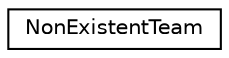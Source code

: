 digraph "Graphical Class Hierarchy"
{
 // LATEX_PDF_SIZE
  edge [fontname="Helvetica",fontsize="10",labelfontname="Helvetica",labelfontsize="10"];
  node [fontname="Helvetica",fontsize="10",shape=record];
  rankdir="LR";
  Node0 [label="NonExistentTeam",height=0.2,width=0.4,color="black", fillcolor="white", style="filled",URL="$class_non_existent_team.html",tooltip=" "];
}
